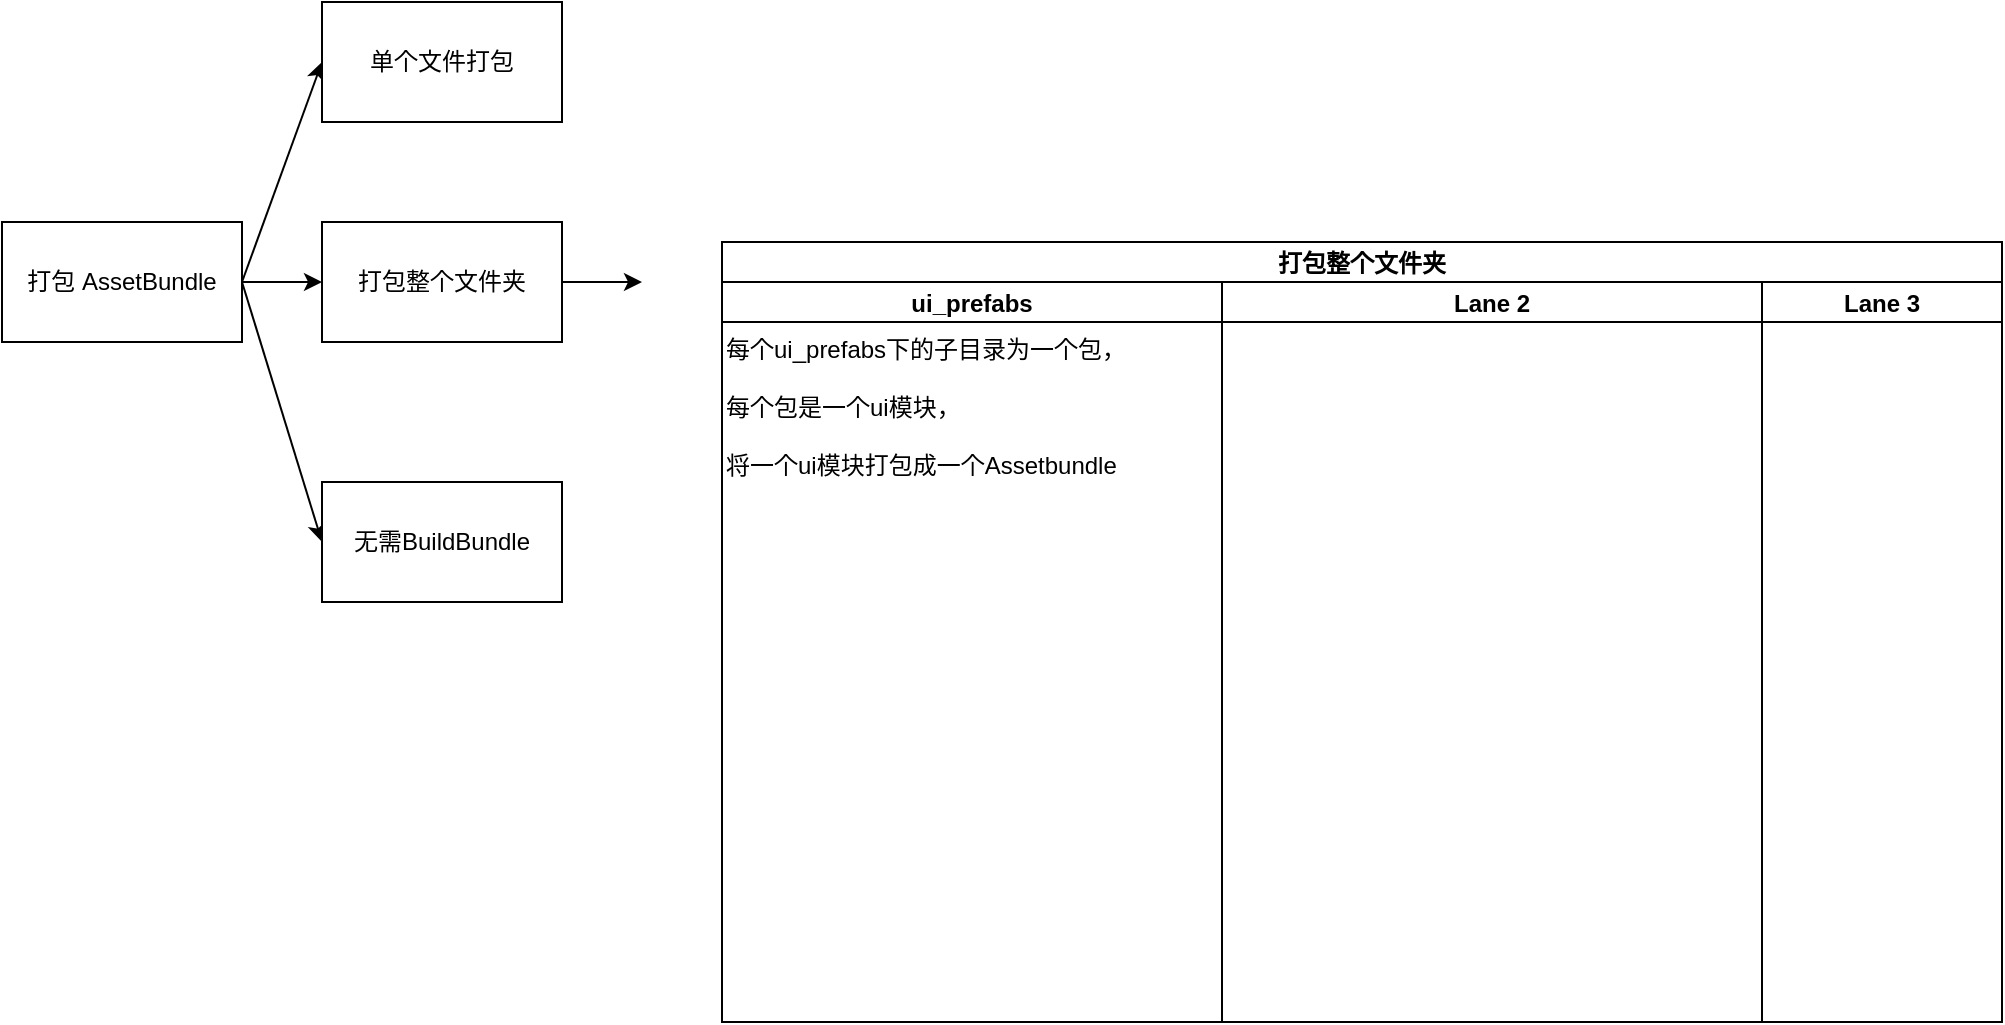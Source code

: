 <mxfile>
    <diagram id="xUhgE4Rxfc2PH_i5NJvs" name="第 1 页">
        <mxGraphModel dx="1374" dy="790" grid="1" gridSize="10" guides="1" tooltips="1" connect="1" arrows="1" fold="1" page="1" pageScale="1" pageWidth="827" pageHeight="1169" math="0" shadow="0">
            <root>
                <mxCell id="0"/>
                <mxCell id="1" parent="0"/>
                <mxCell id="6" style="edgeStyle=none;html=1;exitX=1;exitY=0.5;exitDx=0;exitDy=0;entryX=0;entryY=0.5;entryDx=0;entryDy=0;" edge="1" parent="1" source="2" target="3">
                    <mxGeometry relative="1" as="geometry"/>
                </mxCell>
                <mxCell id="7" value="" style="edgeStyle=none;html=1;" edge="1" parent="1" source="2" target="4">
                    <mxGeometry relative="1" as="geometry"/>
                </mxCell>
                <mxCell id="8" style="edgeStyle=none;html=1;exitX=1;exitY=0.5;exitDx=0;exitDy=0;entryX=0;entryY=0.5;entryDx=0;entryDy=0;" edge="1" parent="1" source="2" target="5">
                    <mxGeometry relative="1" as="geometry"/>
                </mxCell>
                <mxCell id="2" value="打包 AssetBundle" style="rounded=0;whiteSpace=wrap;html=1;" vertex="1" parent="1">
                    <mxGeometry y="420" width="120" height="60" as="geometry"/>
                </mxCell>
                <mxCell id="3" value="单个文件打包" style="rounded=0;whiteSpace=wrap;html=1;" vertex="1" parent="1">
                    <mxGeometry x="160" y="310" width="120" height="60" as="geometry"/>
                </mxCell>
                <mxCell id="10" style="edgeStyle=none;html=1;exitX=1;exitY=0.5;exitDx=0;exitDy=0;entryX=0;entryY=0.5;entryDx=0;entryDy=0;" edge="1" parent="1" source="4">
                    <mxGeometry relative="1" as="geometry">
                        <mxPoint x="320" y="450" as="targetPoint"/>
                    </mxGeometry>
                </mxCell>
                <mxCell id="4" value="打包整个文件夹" style="rounded=0;whiteSpace=wrap;html=1;" vertex="1" parent="1">
                    <mxGeometry x="160" y="420" width="120" height="60" as="geometry"/>
                </mxCell>
                <mxCell id="5" value="无需BuildBundle" style="rounded=0;whiteSpace=wrap;html=1;" vertex="1" parent="1">
                    <mxGeometry x="160" y="550" width="120" height="60" as="geometry"/>
                </mxCell>
                <mxCell id="15" value="打包整个文件夹" style="swimlane;childLayout=stackLayout;resizeParent=1;resizeParentMax=0;startSize=20;" vertex="1" parent="1">
                    <mxGeometry x="360" y="430" width="640" height="390" as="geometry"/>
                </mxCell>
                <mxCell id="16" value="ui_prefabs" style="swimlane;startSize=20;" vertex="1" parent="15">
                    <mxGeometry y="20" width="250" height="370" as="geometry">
                        <mxRectangle y="20" width="30" height="370" as="alternateBounds"/>
                    </mxGeometry>
                </mxCell>
                <mxCell id="22" value="&lt;span&gt;每个ui_prefabs下的子目录为一个包，&lt;/span&gt;&lt;br&gt;&lt;span&gt;&lt;br&gt;每个包是一个ui模块，&lt;/span&gt;&lt;br&gt;&lt;span&gt;&lt;br&gt;将一个ui模块打包成一个Assetbundle&lt;/span&gt;" style="text;html=1;strokeColor=none;fillColor=none;align=left;verticalAlign=top;whiteSpace=wrap;rounded=0;" vertex="1" parent="16">
                    <mxGeometry y="20" width="250" height="350" as="geometry"/>
                </mxCell>
                <mxCell id="17" value="Lane 2" style="swimlane;startSize=20;" vertex="1" parent="15">
                    <mxGeometry x="250" y="20" width="270" height="370" as="geometry"/>
                </mxCell>
                <mxCell id="18" value="Lane 3" style="swimlane;startSize=20;" vertex="1" parent="15">
                    <mxGeometry x="520" y="20" width="120" height="370" as="geometry"/>
                </mxCell>
            </root>
        </mxGraphModel>
    </diagram>
</mxfile>